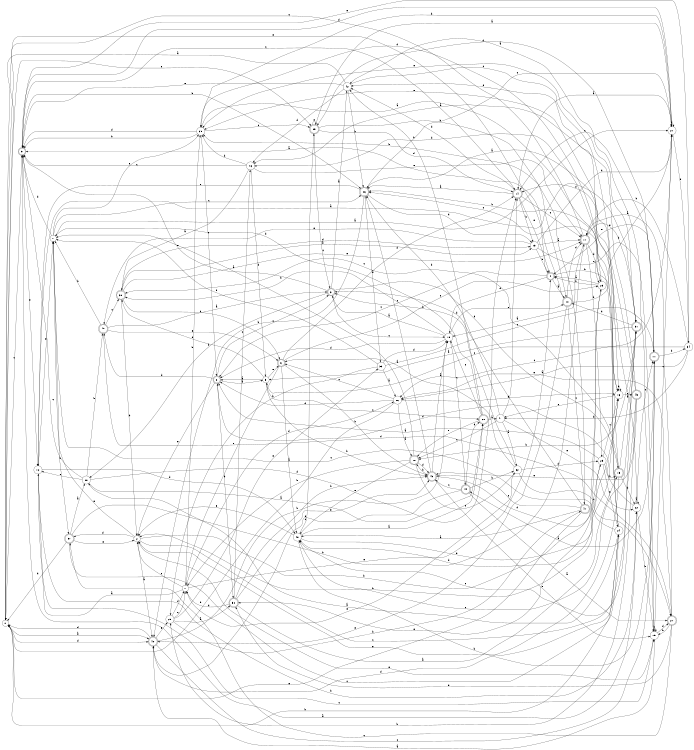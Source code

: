 digraph n41_10 {
__start0 [label="" shape="none"];

rankdir=LR;
size="8,5";

s0 [style="filled", color="black", fillcolor="white" shape="circle", label="0"];
s1 [style="filled", color="black", fillcolor="white" shape="circle", label="1"];
s2 [style="filled", color="black", fillcolor="white" shape="circle", label="2"];
s3 [style="rounded,filled", color="black", fillcolor="white" shape="doublecircle", label="3"];
s4 [style="rounded,filled", color="black", fillcolor="white" shape="doublecircle", label="4"];
s5 [style="filled", color="black", fillcolor="white" shape="circle", label="5"];
s6 [style="rounded,filled", color="black", fillcolor="white" shape="doublecircle", label="6"];
s7 [style="filled", color="black", fillcolor="white" shape="circle", label="7"];
s8 [style="rounded,filled", color="black", fillcolor="white" shape="doublecircle", label="8"];
s9 [style="rounded,filled", color="black", fillcolor="white" shape="doublecircle", label="9"];
s10 [style="rounded,filled", color="black", fillcolor="white" shape="doublecircle", label="10"];
s11 [style="rounded,filled", color="black", fillcolor="white" shape="doublecircle", label="11"];
s12 [style="filled", color="black", fillcolor="white" shape="circle", label="12"];
s13 [style="filled", color="black", fillcolor="white" shape="circle", label="13"];
s14 [style="rounded,filled", color="black", fillcolor="white" shape="doublecircle", label="14"];
s15 [style="rounded,filled", color="black", fillcolor="white" shape="doublecircle", label="15"];
s16 [style="filled", color="black", fillcolor="white" shape="circle", label="16"];
s17 [style="rounded,filled", color="black", fillcolor="white" shape="doublecircle", label="17"];
s18 [style="filled", color="black", fillcolor="white" shape="circle", label="18"];
s19 [style="filled", color="black", fillcolor="white" shape="circle", label="19"];
s20 [style="rounded,filled", color="black", fillcolor="white" shape="doublecircle", label="20"];
s21 [style="filled", color="black", fillcolor="white" shape="circle", label="21"];
s22 [style="filled", color="black", fillcolor="white" shape="circle", label="22"];
s23 [style="filled", color="black", fillcolor="white" shape="circle", label="23"];
s24 [style="filled", color="black", fillcolor="white" shape="circle", label="24"];
s25 [style="filled", color="black", fillcolor="white" shape="circle", label="25"];
s26 [style="filled", color="black", fillcolor="white" shape="circle", label="26"];
s27 [style="rounded,filled", color="black", fillcolor="white" shape="doublecircle", label="27"];
s28 [style="rounded,filled", color="black", fillcolor="white" shape="doublecircle", label="28"];
s29 [style="filled", color="black", fillcolor="white" shape="circle", label="29"];
s30 [style="rounded,filled", color="black", fillcolor="white" shape="doublecircle", label="30"];
s31 [style="rounded,filled", color="black", fillcolor="white" shape="doublecircle", label="31"];
s32 [style="filled", color="black", fillcolor="white" shape="circle", label="32"];
s33 [style="filled", color="black", fillcolor="white" shape="circle", label="33"];
s34 [style="filled", color="black", fillcolor="white" shape="circle", label="34"];
s35 [style="filled", color="black", fillcolor="white" shape="circle", label="35"];
s36 [style="rounded,filled", color="black", fillcolor="white" shape="doublecircle", label="36"];
s37 [style="rounded,filled", color="black", fillcolor="white" shape="doublecircle", label="37"];
s38 [style="filled", color="black", fillcolor="white" shape="circle", label="38"];
s39 [style="rounded,filled", color="black", fillcolor="white" shape="doublecircle", label="39"];
s40 [style="rounded,filled", color="black", fillcolor="white" shape="doublecircle", label="40"];
s41 [style="filled", color="black", fillcolor="white" shape="circle", label="41"];
s42 [style="filled", color="black", fillcolor="white" shape="circle", label="42"];
s43 [style="rounded,filled", color="black", fillcolor="white" shape="doublecircle", label="43"];
s44 [style="rounded,filled", color="black", fillcolor="white" shape="doublecircle", label="44"];
s45 [style="rounded,filled", color="black", fillcolor="white" shape="doublecircle", label="45"];
s46 [style="filled", color="black", fillcolor="white" shape="circle", label="46"];
s47 [style="rounded,filled", color="black", fillcolor="white" shape="doublecircle", label="47"];
s48 [style="filled", color="black", fillcolor="white" shape="circle", label="48"];
s49 [style="rounded,filled", color="black", fillcolor="white" shape="doublecircle", label="49"];
s50 [style="rounded,filled", color="black", fillcolor="white" shape="doublecircle", label="50"];
s0 -> s40 [label="a"];
s0 -> s24 [label="b"];
s0 -> s9 [label="c"];
s0 -> s40 [label="d"];
s0 -> s39 [label="e"];
s1 -> s21 [label="a"];
s1 -> s37 [label="b"];
s1 -> s36 [label="c"];
s1 -> s9 [label="d"];
s1 -> s35 [label="e"];
s2 -> s40 [label="a"];
s2 -> s23 [label="b"];
s2 -> s24 [label="c"];
s2 -> s37 [label="d"];
s2 -> s1 [label="e"];
s3 -> s42 [label="a"];
s3 -> s38 [label="b"];
s3 -> s18 [label="c"];
s3 -> s15 [label="d"];
s3 -> s9 [label="e"];
s4 -> s10 [label="a"];
s4 -> s16 [label="b"];
s4 -> s8 [label="c"];
s4 -> s18 [label="d"];
s4 -> s0 [label="e"];
s5 -> s8 [label="a"];
s5 -> s43 [label="b"];
s5 -> s20 [label="c"];
s5 -> s30 [label="d"];
s5 -> s6 [label="e"];
s6 -> s48 [label="a"];
s6 -> s43 [label="b"];
s6 -> s23 [label="c"];
s6 -> s14 [label="d"];
s6 -> s7 [label="e"];
s7 -> s12 [label="a"];
s7 -> s35 [label="b"];
s7 -> s2 [label="c"];
s7 -> s26 [label="d"];
s7 -> s4 [label="e"];
s8 -> s5 [label="a"];
s8 -> s50 [label="b"];
s8 -> s3 [label="c"];
s8 -> s49 [label="d"];
s8 -> s2 [label="e"];
s9 -> s22 [label="a"];
s9 -> s36 [label="b"];
s9 -> s14 [label="c"];
s9 -> s21 [label="d"];
s9 -> s12 [label="e"];
s10 -> s9 [label="a"];
s10 -> s21 [label="b"];
s10 -> s47 [label="c"];
s10 -> s17 [label="d"];
s10 -> s40 [label="e"];
s11 -> s44 [label="a"];
s11 -> s34 [label="b"];
s11 -> s14 [label="c"];
s11 -> s39 [label="d"];
s11 -> s4 [label="e"];
s12 -> s31 [label="a"];
s12 -> s22 [label="b"];
s12 -> s19 [label="c"];
s12 -> s48 [label="d"];
s12 -> s1 [label="e"];
s13 -> s17 [label="a"];
s13 -> s4 [label="b"];
s13 -> s19 [label="c"];
s13 -> s21 [label="d"];
s13 -> s49 [label="e"];
s14 -> s36 [label="a"];
s14 -> s13 [label="b"];
s14 -> s17 [label="c"];
s14 -> s42 [label="d"];
s14 -> s4 [label="e"];
s15 -> s31 [label="a"];
s15 -> s22 [label="b"];
s15 -> s30 [label="c"];
s15 -> s40 [label="d"];
s15 -> s42 [label="e"];
s16 -> s36 [label="a"];
s16 -> s2 [label="b"];
s16 -> s41 [label="c"];
s16 -> s16 [label="d"];
s16 -> s45 [label="e"];
s17 -> s18 [label="a"];
s17 -> s29 [label="b"];
s17 -> s0 [label="c"];
s17 -> s23 [label="d"];
s17 -> s31 [label="e"];
s18 -> s3 [label="a"];
s18 -> s30 [label="b"];
s18 -> s44 [label="c"];
s18 -> s8 [label="d"];
s18 -> s10 [label="e"];
s19 -> s42 [label="a"];
s19 -> s19 [label="b"];
s19 -> s21 [label="c"];
s19 -> s27 [label="d"];
s19 -> s2 [label="e"];
s20 -> s41 [label="a"];
s20 -> s42 [label="b"];
s20 -> s18 [label="c"];
s20 -> s1 [label="d"];
s20 -> s28 [label="e"];
s21 -> s14 [label="a"];
s21 -> s35 [label="b"];
s21 -> s26 [label="c"];
s21 -> s21 [label="d"];
s21 -> s34 [label="e"];
s22 -> s22 [label="a"];
s22 -> s19 [label="b"];
s22 -> s11 [label="c"];
s22 -> s8 [label="d"];
s22 -> s35 [label="e"];
s23 -> s4 [label="a"];
s23 -> s4 [label="b"];
s23 -> s36 [label="c"];
s23 -> s35 [label="d"];
s23 -> s50 [label="e"];
s24 -> s38 [label="a"];
s24 -> s36 [label="b"];
s24 -> s1 [label="c"];
s24 -> s46 [label="d"];
s24 -> s2 [label="e"];
s25 -> s50 [label="a"];
s25 -> s47 [label="b"];
s25 -> s7 [label="c"];
s25 -> s7 [label="d"];
s25 -> s33 [label="e"];
s26 -> s28 [label="a"];
s26 -> s0 [label="b"];
s26 -> s6 [label="c"];
s26 -> s8 [label="d"];
s26 -> s16 [label="e"];
s27 -> s17 [label="a"];
s27 -> s19 [label="b"];
s27 -> s37 [label="c"];
s27 -> s50 [label="d"];
s27 -> s26 [label="e"];
s28 -> s1 [label="a"];
s28 -> s7 [label="b"];
s28 -> s32 [label="c"];
s28 -> s43 [label="d"];
s28 -> s48 [label="e"];
s29 -> s8 [label="a"];
s29 -> s15 [label="b"];
s29 -> s16 [label="c"];
s29 -> s48 [label="d"];
s29 -> s24 [label="e"];
s30 -> s13 [label="a"];
s30 -> s2 [label="b"];
s30 -> s6 [label="c"];
s30 -> s13 [label="d"];
s30 -> s17 [label="e"];
s31 -> s5 [label="a"];
s31 -> s28 [label="b"];
s31 -> s48 [label="c"];
s31 -> s10 [label="d"];
s31 -> s35 [label="e"];
s32 -> s6 [label="a"];
s32 -> s3 [label="b"];
s32 -> s27 [label="c"];
s32 -> s29 [label="d"];
s32 -> s7 [label="e"];
s33 -> s26 [label="a"];
s33 -> s25 [label="b"];
s33 -> s11 [label="c"];
s33 -> s18 [label="d"];
s33 -> s1 [label="e"];
s34 -> s26 [label="a"];
s34 -> s17 [label="b"];
s34 -> s5 [label="c"];
s34 -> s41 [label="d"];
s34 -> s9 [label="e"];
s35 -> s23 [label="a"];
s35 -> s9 [label="b"];
s35 -> s39 [label="c"];
s35 -> s9 [label="d"];
s35 -> s8 [label="e"];
s36 -> s33 [label="a"];
s36 -> s40 [label="b"];
s36 -> s21 [label="c"];
s36 -> s13 [label="d"];
s36 -> s12 [label="e"];
s37 -> s38 [label="a"];
s37 -> s17 [label="b"];
s37 -> s31 [label="c"];
s37 -> s0 [label="d"];
s37 -> s2 [label="e"];
s38 -> s20 [label="a"];
s38 -> s49 [label="b"];
s38 -> s9 [label="c"];
s38 -> s14 [label="d"];
s38 -> s12 [label="e"];
s39 -> s21 [label="a"];
s39 -> s10 [label="b"];
s39 -> s3 [label="c"];
s39 -> s14 [label="d"];
s39 -> s39 [label="e"];
s40 -> s19 [label="a"];
s40 -> s18 [label="b"];
s40 -> s11 [label="c"];
s40 -> s0 [label="d"];
s40 -> s25 [label="e"];
s41 -> s32 [label="a"];
s41 -> s36 [label="b"];
s41 -> s28 [label="c"];
s41 -> s14 [label="d"];
s41 -> s22 [label="e"];
s42 -> s0 [label="a"];
s42 -> s36 [label="b"];
s42 -> s16 [label="c"];
s42 -> s46 [label="d"];
s42 -> s9 [label="e"];
s43 -> s18 [label="a"];
s43 -> s28 [label="b"];
s43 -> s36 [label="c"];
s43 -> s29 [label="d"];
s43 -> s19 [label="e"];
s44 -> s27 [label="a"];
s44 -> s32 [label="b"];
s44 -> s43 [label="c"];
s44 -> s20 [label="d"];
s44 -> s40 [label="e"];
s45 -> s46 [label="a"];
s45 -> s25 [label="b"];
s45 -> s48 [label="c"];
s45 -> s14 [label="d"];
s45 -> s43 [label="e"];
s46 -> s30 [label="a"];
s46 -> s35 [label="b"];
s46 -> s9 [label="c"];
s46 -> s5 [label="d"];
s46 -> s17 [label="e"];
s47 -> s48 [label="a"];
s47 -> s35 [label="b"];
s47 -> s43 [label="c"];
s47 -> s3 [label="d"];
s47 -> s0 [label="e"];
s48 -> s20 [label="a"];
s48 -> s11 [label="b"];
s48 -> s39 [label="c"];
s48 -> s16 [label="d"];
s48 -> s2 [label="e"];
s49 -> s3 [label="a"];
s49 -> s1 [label="b"];
s49 -> s30 [label="c"];
s49 -> s27 [label="d"];
s49 -> s6 [label="e"];
s50 -> s15 [label="a"];
s50 -> s43 [label="b"];
s50 -> s46 [label="c"];
s50 -> s7 [label="d"];
s50 -> s43 [label="e"];

}